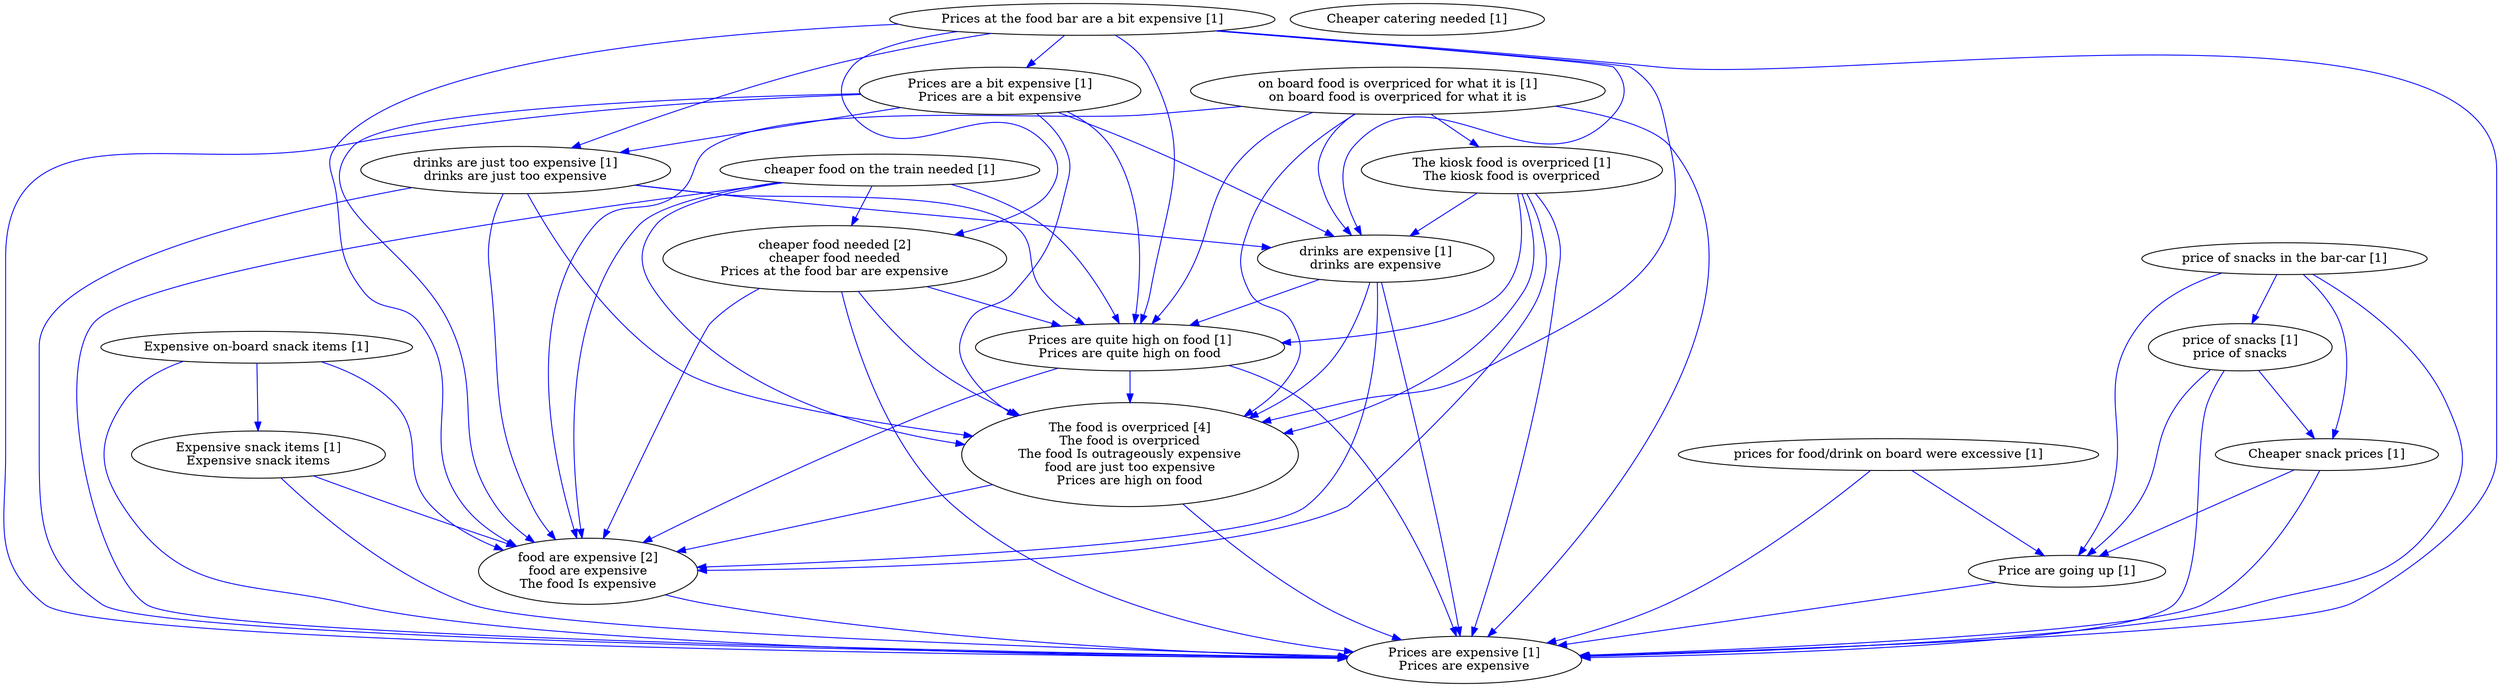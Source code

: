digraph collapsedGraph {
"cheaper food needed [2]\ncheaper food needed\nPrices at the food bar are expensive""food are expensive [2]\nfood are expensive\nThe food Is expensive""The food is overpriced [4]\nThe food is overpriced\nThe food Is outrageously expensive\nfood are just too expensive\nPrices are high on food""Cheaper catering needed [1]""Cheaper snack prices [1]""Expensive on-board snack items [1]""Expensive snack items [1]\nExpensive snack items""Price are going up [1]""Prices are quite high on food [1]\nPrices are quite high on food""Prices at the food bar are a bit expensive [1]""Prices are expensive [1]\nPrices are expensive""Prices are a bit expensive [1]\nPrices are a bit expensive""The kiosk food is overpriced [1]\nThe kiosk food is overpriced""cheaper food on the train needed [1]""drinks are just too expensive [1]\ndrinks are just too expensive""drinks are expensive [1]\ndrinks are expensive""on board food is overpriced for what it is [1]\non board food is overpriced for what it is""price of snacks in the bar-car [1]""price of snacks [1]\nprice of snacks""prices for food/drink on board were excessive [1]""The kiosk food is overpriced [1]\nThe kiosk food is overpriced" -> "Prices are quite high on food [1]\nPrices are quite high on food" [color=blue]
"cheaper food needed [2]\ncheaper food needed\nPrices at the food bar are expensive" -> "Prices are quite high on food [1]\nPrices are quite high on food" [color=blue]
"cheaper food needed [2]\ncheaper food needed\nPrices at the food bar are expensive" -> "food are expensive [2]\nfood are expensive\nThe food Is expensive" [color=blue]
"The kiosk food is overpriced [1]\nThe kiosk food is overpriced" -> "food are expensive [2]\nfood are expensive\nThe food Is expensive" [color=blue]
"price of snacks [1]\nprice of snacks" -> "Prices are expensive [1]\nPrices are expensive" [color=blue]
"cheaper food needed [2]\ncheaper food needed\nPrices at the food bar are expensive" -> "The food is overpriced [4]\nThe food is overpriced\nThe food Is outrageously expensive\nfood are just too expensive\nPrices are high on food" [color=blue]
"The kiosk food is overpriced [1]\nThe kiosk food is overpriced" -> "The food is overpriced [4]\nThe food is overpriced\nThe food Is outrageously expensive\nfood are just too expensive\nPrices are high on food" [color=blue]
"Prices are a bit expensive [1]\nPrices are a bit expensive" -> "drinks are expensive [1]\ndrinks are expensive" [color=blue]
"prices for food/drink on board were excessive [1]" -> "Prices are expensive [1]\nPrices are expensive" [color=blue]
"The kiosk food is overpriced [1]\nThe kiosk food is overpriced" -> "Prices are expensive [1]\nPrices are expensive" [color=blue]
"Prices are quite high on food [1]\nPrices are quite high on food" -> "Prices are expensive [1]\nPrices are expensive" [color=blue]
"Prices are quite high on food [1]\nPrices are quite high on food" -> "The food is overpriced [4]\nThe food is overpriced\nThe food Is outrageously expensive\nfood are just too expensive\nPrices are high on food" [color=blue]
"price of snacks [1]\nprice of snacks" -> "Cheaper snack prices [1]" [color=blue]
"The kiosk food is overpriced [1]\nThe kiosk food is overpriced" -> "drinks are expensive [1]\ndrinks are expensive" [color=blue]
"on board food is overpriced for what it is [1]\non board food is overpriced for what it is" -> "The food is overpriced [4]\nThe food is overpriced\nThe food Is outrageously expensive\nfood are just too expensive\nPrices are high on food" [color=blue]
"cheaper food on the train needed [1]" -> "The food is overpriced [4]\nThe food is overpriced\nThe food Is outrageously expensive\nfood are just too expensive\nPrices are high on food" [color=blue]
"Cheaper snack prices [1]" -> "Prices are expensive [1]\nPrices are expensive" [color=blue]
"cheaper food on the train needed [1]" -> "cheaper food needed [2]\ncheaper food needed\nPrices at the food bar are expensive" [color=blue]
"food are expensive [2]\nfood are expensive\nThe food Is expensive" -> "Prices are expensive [1]\nPrices are expensive" [color=blue]
"price of snacks [1]\nprice of snacks" -> "Price are going up [1]" [color=blue]
"Prices are quite high on food [1]\nPrices are quite high on food" -> "food are expensive [2]\nfood are expensive\nThe food Is expensive" [color=blue]
"Expensive on-board snack items [1]" -> "food are expensive [2]\nfood are expensive\nThe food Is expensive" [color=blue]
"drinks are expensive [1]\ndrinks are expensive" -> "Prices are expensive [1]\nPrices are expensive" [color=blue]
"drinks are expensive [1]\ndrinks are expensive" -> "The food is overpriced [4]\nThe food is overpriced\nThe food Is outrageously expensive\nfood are just too expensive\nPrices are high on food" [color=blue]
"Cheaper snack prices [1]" -> "Price are going up [1]" [color=blue]
"The food is overpriced [4]\nThe food is overpriced\nThe food Is outrageously expensive\nfood are just too expensive\nPrices are high on food" -> "Prices are expensive [1]\nPrices are expensive" [color=blue]
"cheaper food on the train needed [1]" -> "Prices are quite high on food [1]\nPrices are quite high on food" [color=blue]
"cheaper food on the train needed [1]" -> "food are expensive [2]\nfood are expensive\nThe food Is expensive" [color=blue]
"Expensive on-board snack items [1]" -> "Prices are expensive [1]\nPrices are expensive" [color=blue]
"Prices are a bit expensive [1]\nPrices are a bit expensive" -> "drinks are just too expensive [1]\ndrinks are just too expensive" [color=blue]
"drinks are expensive [1]\ndrinks are expensive" -> "Prices are quite high on food [1]\nPrices are quite high on food" [color=blue]
"drinks are expensive [1]\ndrinks are expensive" -> "food are expensive [2]\nfood are expensive\nThe food Is expensive" [color=blue]
"Prices are a bit expensive [1]\nPrices are a bit expensive" -> "The food is overpriced [4]\nThe food is overpriced\nThe food Is outrageously expensive\nfood are just too expensive\nPrices are high on food" [color=blue]
"Prices are a bit expensive [1]\nPrices are a bit expensive" -> "food are expensive [2]\nfood are expensive\nThe food Is expensive" [color=blue]
"Prices are a bit expensive [1]\nPrices are a bit expensive" -> "Prices are quite high on food [1]\nPrices are quite high on food" [color=blue]
"prices for food/drink on board were excessive [1]" -> "Price are going up [1]" [color=blue]
"on board food is overpriced for what it is [1]\non board food is overpriced for what it is" -> "The kiosk food is overpriced [1]\nThe kiosk food is overpriced" [color=blue]
"on board food is overpriced for what it is [1]\non board food is overpriced for what it is" -> "Prices are expensive [1]\nPrices are expensive" [color=blue]
"on board food is overpriced for what it is [1]\non board food is overpriced for what it is" -> "drinks are expensive [1]\ndrinks are expensive" [color=blue]
"price of snacks in the bar-car [1]" -> "Prices are expensive [1]\nPrices are expensive" [color=blue]
"drinks are just too expensive [1]\ndrinks are just too expensive" -> "food are expensive [2]\nfood are expensive\nThe food Is expensive" [color=blue]
"drinks are just too expensive [1]\ndrinks are just too expensive" -> "Prices are quite high on food [1]\nPrices are quite high on food" [color=blue]
"drinks are just too expensive [1]\ndrinks are just too expensive" -> "The food is overpriced [4]\nThe food is overpriced\nThe food Is outrageously expensive\nfood are just too expensive\nPrices are high on food" [color=blue]
"price of snacks in the bar-car [1]" -> "Price are going up [1]" [color=blue]
"Prices at the food bar are a bit expensive [1]" -> "The food is overpriced [4]\nThe food is overpriced\nThe food Is outrageously expensive\nfood are just too expensive\nPrices are high on food" [color=blue]
"price of snacks in the bar-car [1]" -> "Cheaper snack prices [1]" [color=blue]
"Prices at the food bar are a bit expensive [1]" -> "Prices are quite high on food [1]\nPrices are quite high on food" [color=blue]
"Prices at the food bar are a bit expensive [1]" -> "food are expensive [2]\nfood are expensive\nThe food Is expensive" [color=blue]
"drinks are just too expensive [1]\ndrinks are just too expensive" -> "Prices are expensive [1]\nPrices are expensive" [color=blue]
"Prices at the food bar are a bit expensive [1]" -> "drinks are expensive [1]\ndrinks are expensive" [color=blue]
"Expensive snack items [1]\nExpensive snack items" -> "food are expensive [2]\nfood are expensive\nThe food Is expensive" [color=blue]
"The food is overpriced [4]\nThe food is overpriced\nThe food Is outrageously expensive\nfood are just too expensive\nPrices are high on food" -> "food are expensive [2]\nfood are expensive\nThe food Is expensive" [color=blue]
"on board food is overpriced for what it is [1]\non board food is overpriced for what it is" -> "Prices are quite high on food [1]\nPrices are quite high on food" [color=blue]
"Prices at the food bar are a bit expensive [1]" -> "drinks are just too expensive [1]\ndrinks are just too expensive" [color=blue]
"on board food is overpriced for what it is [1]\non board food is overpriced for what it is" -> "food are expensive [2]\nfood are expensive\nThe food Is expensive" [color=blue]
"Price are going up [1]" -> "Prices are expensive [1]\nPrices are expensive" [color=blue]
"Expensive snack items [1]\nExpensive snack items" -> "Prices are expensive [1]\nPrices are expensive" [color=blue]
"Expensive on-board snack items [1]" -> "Expensive snack items [1]\nExpensive snack items" [color=blue]
"Prices at the food bar are a bit expensive [1]" -> "Prices are a bit expensive [1]\nPrices are a bit expensive" [color=blue]
"Prices are a bit expensive [1]\nPrices are a bit expensive" -> "Prices are expensive [1]\nPrices are expensive" [color=blue]
"Prices at the food bar are a bit expensive [1]" -> "Prices are expensive [1]\nPrices are expensive" [color=blue]
"drinks are just too expensive [1]\ndrinks are just too expensive" -> "drinks are expensive [1]\ndrinks are expensive" [color=blue]
"price of snacks in the bar-car [1]" -> "price of snacks [1]\nprice of snacks" [color=blue]
"Prices at the food bar are a bit expensive [1]" -> "cheaper food needed [2]\ncheaper food needed\nPrices at the food bar are expensive" [color=blue]
"cheaper food on the train needed [1]" -> "Prices are expensive [1]\nPrices are expensive" [color=blue]
"cheaper food needed [2]\ncheaper food needed\nPrices at the food bar are expensive" -> "Prices are expensive [1]\nPrices are expensive" [color=blue]
}